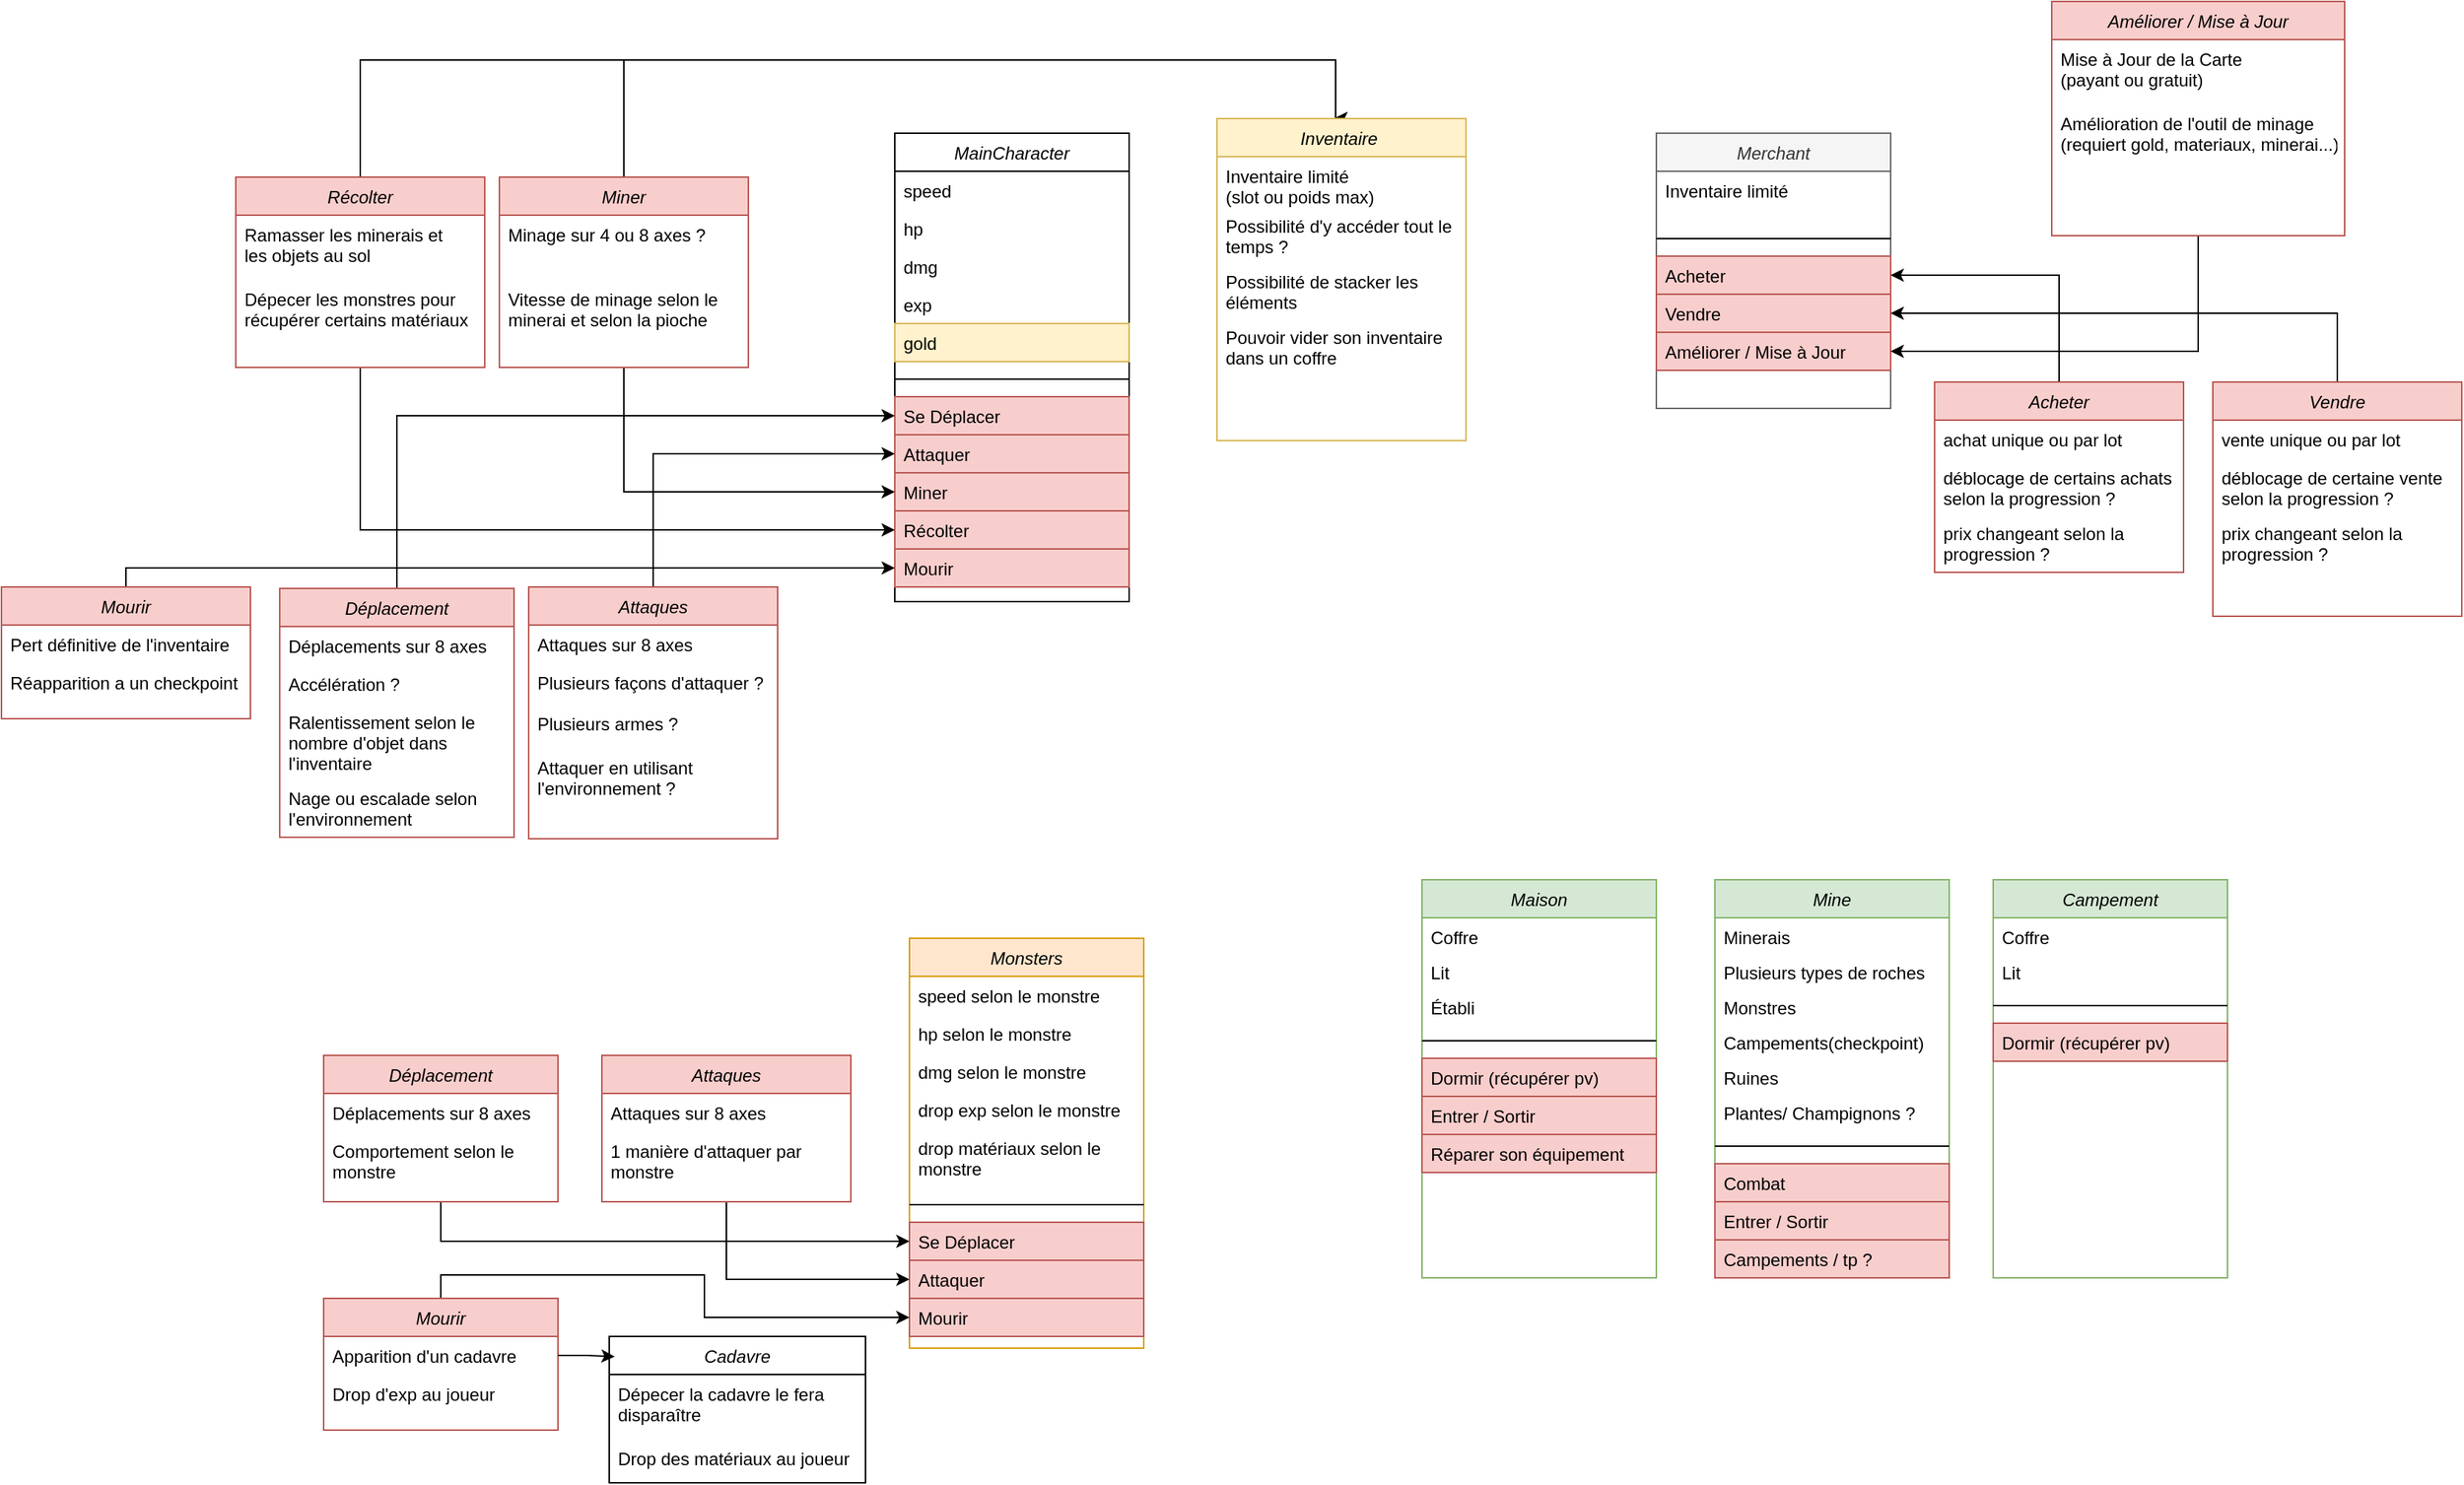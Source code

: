 <mxfile version="26.1.0">
  <diagram id="C5RBs43oDa-KdzZeNtuy" name="Page-1">
    <mxGraphModel dx="2825" dy="1576" grid="1" gridSize="10" guides="1" tooltips="1" connect="1" arrows="1" fold="1" page="1" pageScale="1" pageWidth="827" pageHeight="1169" math="0" shadow="0">
      <root>
        <mxCell id="WIyWlLk6GJQsqaUBKTNV-0" />
        <mxCell id="WIyWlLk6GJQsqaUBKTNV-1" parent="WIyWlLk6GJQsqaUBKTNV-0" />
        <mxCell id="zkfFHV4jXpPFQw0GAbJ--0" value="MainCharacter" style="swimlane;fontStyle=2;align=center;verticalAlign=top;childLayout=stackLayout;horizontal=1;startSize=26;horizontalStack=0;resizeParent=1;resizeLast=0;collapsible=1;marginBottom=0;rounded=0;shadow=0;strokeWidth=1;" parent="WIyWlLk6GJQsqaUBKTNV-1" vertex="1">
          <mxGeometry x="230" y="110" width="160" height="320" as="geometry">
            <mxRectangle x="230" y="140" width="160" height="26" as="alternateBounds" />
          </mxGeometry>
        </mxCell>
        <mxCell id="zkfFHV4jXpPFQw0GAbJ--1" value="speed&#xa;" style="text;align=left;verticalAlign=top;spacingLeft=4;spacingRight=4;overflow=hidden;rotatable=0;points=[[0,0.5],[1,0.5]];portConstraint=eastwest;" parent="zkfFHV4jXpPFQw0GAbJ--0" vertex="1">
          <mxGeometry y="26" width="160" height="26" as="geometry" />
        </mxCell>
        <mxCell id="zkfFHV4jXpPFQw0GAbJ--2" value="hp" style="text;align=left;verticalAlign=top;spacingLeft=4;spacingRight=4;overflow=hidden;rotatable=0;points=[[0,0.5],[1,0.5]];portConstraint=eastwest;rounded=0;shadow=0;html=0;" parent="zkfFHV4jXpPFQw0GAbJ--0" vertex="1">
          <mxGeometry y="52" width="160" height="26" as="geometry" />
        </mxCell>
        <mxCell id="zkfFHV4jXpPFQw0GAbJ--3" value="dmg&#xa;" style="text;align=left;verticalAlign=top;spacingLeft=4;spacingRight=4;overflow=hidden;rotatable=0;points=[[0,0.5],[1,0.5]];portConstraint=eastwest;rounded=0;shadow=0;html=0;" parent="zkfFHV4jXpPFQw0GAbJ--0" vertex="1">
          <mxGeometry y="78" width="160" height="26" as="geometry" />
        </mxCell>
        <mxCell id="N3ArxVO0G3h0Xi9gSyZn-0" value="exp" style="text;align=left;verticalAlign=top;spacingLeft=4;spacingRight=4;overflow=hidden;rotatable=0;points=[[0,0.5],[1,0.5]];portConstraint=eastwest;rounded=0;shadow=0;html=0;" vertex="1" parent="zkfFHV4jXpPFQw0GAbJ--0">
          <mxGeometry y="104" width="160" height="26" as="geometry" />
        </mxCell>
        <mxCell id="N3ArxVO0G3h0Xi9gSyZn-1" value="gold" style="text;align=left;verticalAlign=top;spacingLeft=4;spacingRight=4;overflow=hidden;rotatable=0;points=[[0,0.5],[1,0.5]];portConstraint=eastwest;rounded=0;shadow=0;html=0;fillColor=#fff2cc;strokeColor=#d6b656;" vertex="1" parent="zkfFHV4jXpPFQw0GAbJ--0">
          <mxGeometry y="130" width="160" height="26" as="geometry" />
        </mxCell>
        <mxCell id="zkfFHV4jXpPFQw0GAbJ--4" value="" style="line;html=1;strokeWidth=1;align=left;verticalAlign=middle;spacingTop=-1;spacingLeft=3;spacingRight=3;rotatable=0;labelPosition=right;points=[];portConstraint=eastwest;" parent="zkfFHV4jXpPFQw0GAbJ--0" vertex="1">
          <mxGeometry y="156" width="160" height="24" as="geometry" />
        </mxCell>
        <mxCell id="N3ArxVO0G3h0Xi9gSyZn-2" value="Se Déplacer" style="text;align=left;verticalAlign=top;spacingLeft=4;spacingRight=4;overflow=hidden;rotatable=0;points=[[0,0.5],[1,0.5]];portConstraint=eastwest;rounded=0;shadow=0;html=0;fillColor=#f8cecc;strokeColor=#b85450;" vertex="1" parent="zkfFHV4jXpPFQw0GAbJ--0">
          <mxGeometry y="180" width="160" height="26" as="geometry" />
        </mxCell>
        <mxCell id="N3ArxVO0G3h0Xi9gSyZn-3" value="Attaquer" style="text;align=left;verticalAlign=top;spacingLeft=4;spacingRight=4;overflow=hidden;rotatable=0;points=[[0,0.5],[1,0.5]];portConstraint=eastwest;rounded=0;shadow=0;html=0;fillColor=#f8cecc;strokeColor=#b85450;" vertex="1" parent="zkfFHV4jXpPFQw0GAbJ--0">
          <mxGeometry y="206" width="160" height="26" as="geometry" />
        </mxCell>
        <mxCell id="N3ArxVO0G3h0Xi9gSyZn-4" value="Miner" style="text;align=left;verticalAlign=top;spacingLeft=4;spacingRight=4;overflow=hidden;rotatable=0;points=[[0,0.5],[1,0.5]];portConstraint=eastwest;rounded=0;shadow=0;html=0;fillColor=#f8cecc;strokeColor=#b85450;" vertex="1" parent="zkfFHV4jXpPFQw0GAbJ--0">
          <mxGeometry y="232" width="160" height="26" as="geometry" />
        </mxCell>
        <mxCell id="N3ArxVO0G3h0Xi9gSyZn-5" value="Récolter&#xa;" style="text;align=left;verticalAlign=top;spacingLeft=4;spacingRight=4;overflow=hidden;rotatable=0;points=[[0,0.5],[1,0.5]];portConstraint=eastwest;rounded=0;shadow=0;html=0;fillColor=#f8cecc;strokeColor=#b85450;" vertex="1" parent="zkfFHV4jXpPFQw0GAbJ--0">
          <mxGeometry y="258" width="160" height="26" as="geometry" />
        </mxCell>
        <mxCell id="N3ArxVO0G3h0Xi9gSyZn-73" value="Mourir" style="text;align=left;verticalAlign=top;spacingLeft=4;spacingRight=4;overflow=hidden;rotatable=0;points=[[0,0.5],[1,0.5]];portConstraint=eastwest;rounded=0;shadow=0;html=0;fillColor=#f8cecc;strokeColor=#b85450;" vertex="1" parent="zkfFHV4jXpPFQw0GAbJ--0">
          <mxGeometry y="284" width="160" height="26" as="geometry" />
        </mxCell>
        <mxCell id="N3ArxVO0G3h0Xi9gSyZn-35" style="edgeStyle=orthogonalEdgeStyle;rounded=0;orthogonalLoop=1;jettySize=auto;html=1;entryX=0;entryY=0.5;entryDx=0;entryDy=0;" edge="1" parent="WIyWlLk6GJQsqaUBKTNV-1" source="N3ArxVO0G3h0Xi9gSyZn-6" target="N3ArxVO0G3h0Xi9gSyZn-2">
          <mxGeometry relative="1" as="geometry" />
        </mxCell>
        <mxCell id="N3ArxVO0G3h0Xi9gSyZn-6" value="Déplacement" style="swimlane;fontStyle=2;align=center;verticalAlign=top;childLayout=stackLayout;horizontal=1;startSize=26;horizontalStack=0;resizeParent=1;resizeLast=0;collapsible=1;marginBottom=0;rounded=0;shadow=0;strokeWidth=1;fillColor=#f8cecc;strokeColor=#b85450;" vertex="1" parent="WIyWlLk6GJQsqaUBKTNV-1">
          <mxGeometry x="-190" y="421" width="160" height="170" as="geometry">
            <mxRectangle x="230" y="140" width="160" height="26" as="alternateBounds" />
          </mxGeometry>
        </mxCell>
        <mxCell id="N3ArxVO0G3h0Xi9gSyZn-9" value="Déplacements sur 8 axes" style="text;align=left;verticalAlign=top;spacingLeft=4;spacingRight=4;overflow=hidden;rotatable=0;points=[[0,0.5],[1,0.5]];portConstraint=eastwest;rounded=0;shadow=0;html=0;" vertex="1" parent="N3ArxVO0G3h0Xi9gSyZn-6">
          <mxGeometry y="26" width="160" height="26" as="geometry" />
        </mxCell>
        <mxCell id="N3ArxVO0G3h0Xi9gSyZn-10" value="Accélération ?" style="text;align=left;verticalAlign=top;spacingLeft=4;spacingRight=4;overflow=hidden;rotatable=0;points=[[0,0.5],[1,0.5]];portConstraint=eastwest;rounded=0;shadow=0;html=0;" vertex="1" parent="N3ArxVO0G3h0Xi9gSyZn-6">
          <mxGeometry y="52" width="160" height="26" as="geometry" />
        </mxCell>
        <mxCell id="N3ArxVO0G3h0Xi9gSyZn-11" value="Ralentissement selon le &#xa;nombre d&#39;objet dans &#xa;l&#39;inventaire" style="text;align=left;verticalAlign=top;spacingLeft=4;spacingRight=4;overflow=hidden;rotatable=0;points=[[0,0.5],[1,0.5]];portConstraint=eastwest;rounded=0;shadow=0;html=0;" vertex="1" parent="N3ArxVO0G3h0Xi9gSyZn-6">
          <mxGeometry y="78" width="160" height="52" as="geometry" />
        </mxCell>
        <mxCell id="N3ArxVO0G3h0Xi9gSyZn-17" value="Nage ou escalade selon&#xa;l&#39;environnement" style="text;align=left;verticalAlign=top;spacingLeft=4;spacingRight=4;overflow=hidden;rotatable=0;points=[[0,0.5],[1,0.5]];portConstraint=eastwest;rounded=0;shadow=0;html=0;" vertex="1" parent="N3ArxVO0G3h0Xi9gSyZn-6">
          <mxGeometry y="130" width="160" height="40" as="geometry" />
        </mxCell>
        <mxCell id="N3ArxVO0G3h0Xi9gSyZn-34" style="edgeStyle=orthogonalEdgeStyle;rounded=0;orthogonalLoop=1;jettySize=auto;html=1;entryX=0;entryY=0.5;entryDx=0;entryDy=0;" edge="1" parent="WIyWlLk6GJQsqaUBKTNV-1" source="N3ArxVO0G3h0Xi9gSyZn-18" target="N3ArxVO0G3h0Xi9gSyZn-3">
          <mxGeometry relative="1" as="geometry" />
        </mxCell>
        <mxCell id="N3ArxVO0G3h0Xi9gSyZn-18" value="Attaques" style="swimlane;fontStyle=2;align=center;verticalAlign=top;childLayout=stackLayout;horizontal=1;startSize=26;horizontalStack=0;resizeParent=1;resizeLast=0;collapsible=1;marginBottom=0;rounded=0;shadow=0;strokeWidth=1;fillColor=#f8cecc;strokeColor=#b85450;" vertex="1" parent="WIyWlLk6GJQsqaUBKTNV-1">
          <mxGeometry x="-20" y="420" width="170" height="172" as="geometry">
            <mxRectangle x="230" y="140" width="160" height="26" as="alternateBounds" />
          </mxGeometry>
        </mxCell>
        <mxCell id="N3ArxVO0G3h0Xi9gSyZn-19" value="Attaques sur 8 axes" style="text;align=left;verticalAlign=top;spacingLeft=4;spacingRight=4;overflow=hidden;rotatable=0;points=[[0,0.5],[1,0.5]];portConstraint=eastwest;rounded=0;shadow=0;html=0;" vertex="1" parent="N3ArxVO0G3h0Xi9gSyZn-18">
          <mxGeometry y="26" width="170" height="26" as="geometry" />
        </mxCell>
        <mxCell id="N3ArxVO0G3h0Xi9gSyZn-20" value="Plusieurs façons d&#39;attaquer ?" style="text;align=left;verticalAlign=top;spacingLeft=4;spacingRight=4;overflow=hidden;rotatable=0;points=[[0,0.5],[1,0.5]];portConstraint=eastwest;rounded=0;shadow=0;html=0;" vertex="1" parent="N3ArxVO0G3h0Xi9gSyZn-18">
          <mxGeometry y="52" width="170" height="28" as="geometry" />
        </mxCell>
        <mxCell id="N3ArxVO0G3h0Xi9gSyZn-21" value="Plusieurs armes ?" style="text;align=left;verticalAlign=top;spacingLeft=4;spacingRight=4;overflow=hidden;rotatable=0;points=[[0,0.5],[1,0.5]];portConstraint=eastwest;rounded=0;shadow=0;html=0;" vertex="1" parent="N3ArxVO0G3h0Xi9gSyZn-18">
          <mxGeometry y="80" width="170" height="30" as="geometry" />
        </mxCell>
        <mxCell id="N3ArxVO0G3h0Xi9gSyZn-22" value="Attaquer en utilisant &#xa;l&#39;environnement ?" style="text;align=left;verticalAlign=top;spacingLeft=4;spacingRight=4;overflow=hidden;rotatable=0;points=[[0,0.5],[1,0.5]];portConstraint=eastwest;rounded=0;shadow=0;html=0;" vertex="1" parent="N3ArxVO0G3h0Xi9gSyZn-18">
          <mxGeometry y="110" width="170" height="40" as="geometry" />
        </mxCell>
        <mxCell id="N3ArxVO0G3h0Xi9gSyZn-33" style="edgeStyle=orthogonalEdgeStyle;rounded=0;orthogonalLoop=1;jettySize=auto;html=1;entryX=0;entryY=0.5;entryDx=0;entryDy=0;" edge="1" parent="WIyWlLk6GJQsqaUBKTNV-1" source="N3ArxVO0G3h0Xi9gSyZn-23" target="N3ArxVO0G3h0Xi9gSyZn-4">
          <mxGeometry relative="1" as="geometry" />
        </mxCell>
        <mxCell id="N3ArxVO0G3h0Xi9gSyZn-43" style="edgeStyle=orthogonalEdgeStyle;rounded=0;orthogonalLoop=1;jettySize=auto;html=1;" edge="1" parent="WIyWlLk6GJQsqaUBKTNV-1" source="N3ArxVO0G3h0Xi9gSyZn-23">
          <mxGeometry relative="1" as="geometry">
            <mxPoint x="530" y="100" as="targetPoint" />
            <Array as="points">
              <mxPoint x="45" y="60" />
              <mxPoint x="531" y="60" />
            </Array>
          </mxGeometry>
        </mxCell>
        <mxCell id="N3ArxVO0G3h0Xi9gSyZn-23" value="Miner" style="swimlane;fontStyle=2;align=center;verticalAlign=top;childLayout=stackLayout;horizontal=1;startSize=26;horizontalStack=0;resizeParent=1;resizeLast=0;collapsible=1;marginBottom=0;rounded=0;shadow=0;strokeWidth=1;fillColor=#f8cecc;strokeColor=#b85450;" vertex="1" parent="WIyWlLk6GJQsqaUBKTNV-1">
          <mxGeometry x="-40" y="140" width="170" height="130" as="geometry">
            <mxRectangle x="230" y="140" width="160" height="26" as="alternateBounds" />
          </mxGeometry>
        </mxCell>
        <mxCell id="N3ArxVO0G3h0Xi9gSyZn-24" value="Minage sur 4 ou 8 axes ?&#xa;" style="text;align=left;verticalAlign=top;spacingLeft=4;spacingRight=4;overflow=hidden;rotatable=0;points=[[0,0.5],[1,0.5]];portConstraint=eastwest;rounded=0;shadow=0;html=0;" vertex="1" parent="N3ArxVO0G3h0Xi9gSyZn-23">
          <mxGeometry y="26" width="170" height="44" as="geometry" />
        </mxCell>
        <mxCell id="N3ArxVO0G3h0Xi9gSyZn-29" value="Vitesse de minage selon le &#xa;minerai et selon la pioche " style="text;align=left;verticalAlign=top;spacingLeft=4;spacingRight=4;overflow=hidden;rotatable=0;points=[[0,0.5],[1,0.5]];portConstraint=eastwest;rounded=0;shadow=0;html=0;" vertex="1" parent="N3ArxVO0G3h0Xi9gSyZn-23">
          <mxGeometry y="70" width="170" height="44" as="geometry" />
        </mxCell>
        <mxCell id="N3ArxVO0G3h0Xi9gSyZn-36" style="edgeStyle=orthogonalEdgeStyle;rounded=0;orthogonalLoop=1;jettySize=auto;html=1;" edge="1" parent="WIyWlLk6GJQsqaUBKTNV-1" source="N3ArxVO0G3h0Xi9gSyZn-30" target="N3ArxVO0G3h0Xi9gSyZn-5">
          <mxGeometry relative="1" as="geometry" />
        </mxCell>
        <mxCell id="N3ArxVO0G3h0Xi9gSyZn-42" style="edgeStyle=orthogonalEdgeStyle;rounded=0;orthogonalLoop=1;jettySize=auto;html=1;" edge="1" parent="WIyWlLk6GJQsqaUBKTNV-1" source="N3ArxVO0G3h0Xi9gSyZn-30">
          <mxGeometry relative="1" as="geometry">
            <mxPoint x="530" y="100" as="targetPoint" />
            <Array as="points">
              <mxPoint x="-135" y="60" />
              <mxPoint x="531" y="60" />
            </Array>
          </mxGeometry>
        </mxCell>
        <mxCell id="N3ArxVO0G3h0Xi9gSyZn-30" value="Récolter" style="swimlane;fontStyle=2;align=center;verticalAlign=top;childLayout=stackLayout;horizontal=1;startSize=26;horizontalStack=0;resizeParent=1;resizeLast=0;collapsible=1;marginBottom=0;rounded=0;shadow=0;strokeWidth=1;fillColor=#f8cecc;strokeColor=#b85450;" vertex="1" parent="WIyWlLk6GJQsqaUBKTNV-1">
          <mxGeometry x="-220" y="140" width="170" height="130" as="geometry">
            <mxRectangle x="230" y="140" width="160" height="26" as="alternateBounds" />
          </mxGeometry>
        </mxCell>
        <mxCell id="N3ArxVO0G3h0Xi9gSyZn-31" value="Ramasser les minerais et &#xa;les objets au sol" style="text;align=left;verticalAlign=top;spacingLeft=4;spacingRight=4;overflow=hidden;rotatable=0;points=[[0,0.5],[1,0.5]];portConstraint=eastwest;rounded=0;shadow=0;html=0;" vertex="1" parent="N3ArxVO0G3h0Xi9gSyZn-30">
          <mxGeometry y="26" width="170" height="44" as="geometry" />
        </mxCell>
        <mxCell id="N3ArxVO0G3h0Xi9gSyZn-32" value="Dépecer les monstres pour &#xa;récupérer certains matériaux" style="text;align=left;verticalAlign=top;spacingLeft=4;spacingRight=4;overflow=hidden;rotatable=0;points=[[0,0.5],[1,0.5]];portConstraint=eastwest;rounded=0;shadow=0;html=0;" vertex="1" parent="N3ArxVO0G3h0Xi9gSyZn-30">
          <mxGeometry y="70" width="170" height="44" as="geometry" />
        </mxCell>
        <mxCell id="N3ArxVO0G3h0Xi9gSyZn-37" value="Inventaire " style="swimlane;fontStyle=2;align=center;verticalAlign=top;childLayout=stackLayout;horizontal=1;startSize=26;horizontalStack=0;resizeParent=1;resizeLast=0;collapsible=1;marginBottom=0;rounded=0;shadow=0;strokeWidth=1;fillColor=#fff2cc;strokeColor=#d6b656;" vertex="1" parent="WIyWlLk6GJQsqaUBKTNV-1">
          <mxGeometry x="450" y="100" width="170" height="220" as="geometry">
            <mxRectangle x="230" y="140" width="160" height="26" as="alternateBounds" />
          </mxGeometry>
        </mxCell>
        <mxCell id="N3ArxVO0G3h0Xi9gSyZn-38" value="Inventaire limité &#xa;(slot ou poids max)" style="text;align=left;verticalAlign=top;spacingLeft=4;spacingRight=4;overflow=hidden;rotatable=0;points=[[0,0.5],[1,0.5]];portConstraint=eastwest;rounded=0;shadow=0;html=0;" vertex="1" parent="N3ArxVO0G3h0Xi9gSyZn-37">
          <mxGeometry y="26" width="170" height="34" as="geometry" />
        </mxCell>
        <mxCell id="N3ArxVO0G3h0Xi9gSyZn-39" value="Possibilité d&#39;y accéder tout le &#xa;temps ?" style="text;align=left;verticalAlign=top;spacingLeft=4;spacingRight=4;overflow=hidden;rotatable=0;points=[[0,0.5],[1,0.5]];portConstraint=eastwest;rounded=0;shadow=0;html=0;" vertex="1" parent="N3ArxVO0G3h0Xi9gSyZn-37">
          <mxGeometry y="60" width="170" height="38" as="geometry" />
        </mxCell>
        <mxCell id="N3ArxVO0G3h0Xi9gSyZn-45" value="Possibilité de stacker les &#xa;éléments" style="text;align=left;verticalAlign=top;spacingLeft=4;spacingRight=4;overflow=hidden;rotatable=0;points=[[0,0.5],[1,0.5]];portConstraint=eastwest;rounded=0;shadow=0;html=0;" vertex="1" parent="N3ArxVO0G3h0Xi9gSyZn-37">
          <mxGeometry y="98" width="170" height="38" as="geometry" />
        </mxCell>
        <mxCell id="N3ArxVO0G3h0Xi9gSyZn-46" value="Pouvoir vider son inventaire &#xa;dans un coffre" style="text;align=left;verticalAlign=top;spacingLeft=4;spacingRight=4;overflow=hidden;rotatable=0;points=[[0,0.5],[1,0.5]];portConstraint=eastwest;rounded=0;shadow=0;html=0;" vertex="1" parent="N3ArxVO0G3h0Xi9gSyZn-37">
          <mxGeometry y="136" width="170" height="38" as="geometry" />
        </mxCell>
        <mxCell id="N3ArxVO0G3h0Xi9gSyZn-47" value="Monsters" style="swimlane;fontStyle=2;align=center;verticalAlign=top;childLayout=stackLayout;horizontal=1;startSize=26;horizontalStack=0;resizeParent=1;resizeLast=0;collapsible=1;marginBottom=0;rounded=0;shadow=0;strokeWidth=1;fillColor=#ffe6cc;strokeColor=#d79b00;" vertex="1" parent="WIyWlLk6GJQsqaUBKTNV-1">
          <mxGeometry x="240" y="660" width="160" height="280" as="geometry">
            <mxRectangle x="230" y="140" width="160" height="26" as="alternateBounds" />
          </mxGeometry>
        </mxCell>
        <mxCell id="N3ArxVO0G3h0Xi9gSyZn-48" value="speed selon le monstre" style="text;align=left;verticalAlign=top;spacingLeft=4;spacingRight=4;overflow=hidden;rotatable=0;points=[[0,0.5],[1,0.5]];portConstraint=eastwest;" vertex="1" parent="N3ArxVO0G3h0Xi9gSyZn-47">
          <mxGeometry y="26" width="160" height="26" as="geometry" />
        </mxCell>
        <mxCell id="N3ArxVO0G3h0Xi9gSyZn-49" value="hp selon le monstre" style="text;align=left;verticalAlign=top;spacingLeft=4;spacingRight=4;overflow=hidden;rotatable=0;points=[[0,0.5],[1,0.5]];portConstraint=eastwest;rounded=0;shadow=0;html=0;" vertex="1" parent="N3ArxVO0G3h0Xi9gSyZn-47">
          <mxGeometry y="52" width="160" height="26" as="geometry" />
        </mxCell>
        <mxCell id="N3ArxVO0G3h0Xi9gSyZn-50" value="dmg selon le monstre" style="text;align=left;verticalAlign=top;spacingLeft=4;spacingRight=4;overflow=hidden;rotatable=0;points=[[0,0.5],[1,0.5]];portConstraint=eastwest;rounded=0;shadow=0;html=0;" vertex="1" parent="N3ArxVO0G3h0Xi9gSyZn-47">
          <mxGeometry y="78" width="160" height="26" as="geometry" />
        </mxCell>
        <mxCell id="N3ArxVO0G3h0Xi9gSyZn-58" value="drop exp selon le monstre" style="text;align=left;verticalAlign=top;spacingLeft=4;spacingRight=4;overflow=hidden;rotatable=0;points=[[0,0.5],[1,0.5]];portConstraint=eastwest;rounded=0;shadow=0;html=0;" vertex="1" parent="N3ArxVO0G3h0Xi9gSyZn-47">
          <mxGeometry y="104" width="160" height="26" as="geometry" />
        </mxCell>
        <mxCell id="N3ArxVO0G3h0Xi9gSyZn-59" value="drop matériaux selon le &#xa;monstre" style="text;align=left;verticalAlign=top;spacingLeft=4;spacingRight=4;overflow=hidden;rotatable=0;points=[[0,0.5],[1,0.5]];portConstraint=eastwest;rounded=0;shadow=0;html=0;" vertex="1" parent="N3ArxVO0G3h0Xi9gSyZn-47">
          <mxGeometry y="130" width="160" height="40" as="geometry" />
        </mxCell>
        <mxCell id="N3ArxVO0G3h0Xi9gSyZn-53" value="" style="line;html=1;strokeWidth=1;align=left;verticalAlign=middle;spacingTop=-1;spacingLeft=3;spacingRight=3;rotatable=0;labelPosition=right;points=[];portConstraint=eastwest;" vertex="1" parent="N3ArxVO0G3h0Xi9gSyZn-47">
          <mxGeometry y="170" width="160" height="24" as="geometry" />
        </mxCell>
        <mxCell id="N3ArxVO0G3h0Xi9gSyZn-54" value="Se Déplacer" style="text;align=left;verticalAlign=top;spacingLeft=4;spacingRight=4;overflow=hidden;rotatable=0;points=[[0,0.5],[1,0.5]];portConstraint=eastwest;rounded=0;shadow=0;html=0;fillColor=#f8cecc;strokeColor=#b85450;" vertex="1" parent="N3ArxVO0G3h0Xi9gSyZn-47">
          <mxGeometry y="194" width="160" height="26" as="geometry" />
        </mxCell>
        <mxCell id="N3ArxVO0G3h0Xi9gSyZn-55" value="Attaquer" style="text;align=left;verticalAlign=top;spacingLeft=4;spacingRight=4;overflow=hidden;rotatable=0;points=[[0,0.5],[1,0.5]];portConstraint=eastwest;rounded=0;shadow=0;html=0;fillColor=#f8cecc;strokeColor=#b85450;" vertex="1" parent="N3ArxVO0G3h0Xi9gSyZn-47">
          <mxGeometry y="220" width="160" height="26" as="geometry" />
        </mxCell>
        <mxCell id="N3ArxVO0G3h0Xi9gSyZn-60" value="Mourir" style="text;align=left;verticalAlign=top;spacingLeft=4;spacingRight=4;overflow=hidden;rotatable=0;points=[[0,0.5],[1,0.5]];portConstraint=eastwest;rounded=0;shadow=0;html=0;fillColor=#f8cecc;strokeColor=#b85450;" vertex="1" parent="N3ArxVO0G3h0Xi9gSyZn-47">
          <mxGeometry y="246" width="160" height="26" as="geometry" />
        </mxCell>
        <mxCell id="N3ArxVO0G3h0Xi9gSyZn-71" style="edgeStyle=orthogonalEdgeStyle;rounded=0;orthogonalLoop=1;jettySize=auto;html=1;entryX=0;entryY=0.5;entryDx=0;entryDy=0;" edge="1" parent="WIyWlLk6GJQsqaUBKTNV-1" source="N3ArxVO0G3h0Xi9gSyZn-61" target="N3ArxVO0G3h0Xi9gSyZn-55">
          <mxGeometry relative="1" as="geometry" />
        </mxCell>
        <mxCell id="N3ArxVO0G3h0Xi9gSyZn-61" value="Attaques" style="swimlane;fontStyle=2;align=center;verticalAlign=top;childLayout=stackLayout;horizontal=1;startSize=26;horizontalStack=0;resizeParent=1;resizeLast=0;collapsible=1;marginBottom=0;rounded=0;shadow=0;strokeWidth=1;fillColor=#f8cecc;strokeColor=#b85450;" vertex="1" parent="WIyWlLk6GJQsqaUBKTNV-1">
          <mxGeometry x="30" y="740" width="170" height="100" as="geometry">
            <mxRectangle x="230" y="140" width="160" height="26" as="alternateBounds" />
          </mxGeometry>
        </mxCell>
        <mxCell id="N3ArxVO0G3h0Xi9gSyZn-62" value="Attaques sur 8 axes" style="text;align=left;verticalAlign=top;spacingLeft=4;spacingRight=4;overflow=hidden;rotatable=0;points=[[0,0.5],[1,0.5]];portConstraint=eastwest;rounded=0;shadow=0;html=0;" vertex="1" parent="N3ArxVO0G3h0Xi9gSyZn-61">
          <mxGeometry y="26" width="170" height="26" as="geometry" />
        </mxCell>
        <mxCell id="N3ArxVO0G3h0Xi9gSyZn-63" value="1 manière d&#39;attaquer par &#xa;monstre" style="text;align=left;verticalAlign=top;spacingLeft=4;spacingRight=4;overflow=hidden;rotatable=0;points=[[0,0.5],[1,0.5]];portConstraint=eastwest;rounded=0;shadow=0;html=0;" vertex="1" parent="N3ArxVO0G3h0Xi9gSyZn-61">
          <mxGeometry y="52" width="170" height="38" as="geometry" />
        </mxCell>
        <mxCell id="N3ArxVO0G3h0Xi9gSyZn-72" style="edgeStyle=orthogonalEdgeStyle;rounded=0;orthogonalLoop=1;jettySize=auto;html=1;entryX=0;entryY=0.5;entryDx=0;entryDy=0;" edge="1" parent="WIyWlLk6GJQsqaUBKTNV-1" source="N3ArxVO0G3h0Xi9gSyZn-66" target="N3ArxVO0G3h0Xi9gSyZn-54">
          <mxGeometry relative="1" as="geometry" />
        </mxCell>
        <mxCell id="N3ArxVO0G3h0Xi9gSyZn-66" value="Déplacement" style="swimlane;fontStyle=2;align=center;verticalAlign=top;childLayout=stackLayout;horizontal=1;startSize=26;horizontalStack=0;resizeParent=1;resizeLast=0;collapsible=1;marginBottom=0;rounded=0;shadow=0;strokeWidth=1;fillColor=#f8cecc;strokeColor=#b85450;" vertex="1" parent="WIyWlLk6GJQsqaUBKTNV-1">
          <mxGeometry x="-160" y="740" width="160" height="100" as="geometry">
            <mxRectangle x="230" y="140" width="160" height="26" as="alternateBounds" />
          </mxGeometry>
        </mxCell>
        <mxCell id="N3ArxVO0G3h0Xi9gSyZn-67" value="Déplacements sur 8 axes" style="text;align=left;verticalAlign=top;spacingLeft=4;spacingRight=4;overflow=hidden;rotatable=0;points=[[0,0.5],[1,0.5]];portConstraint=eastwest;rounded=0;shadow=0;html=0;" vertex="1" parent="N3ArxVO0G3h0Xi9gSyZn-66">
          <mxGeometry y="26" width="160" height="26" as="geometry" />
        </mxCell>
        <mxCell id="N3ArxVO0G3h0Xi9gSyZn-68" value="Comportement selon le &#xa;monstre" style="text;align=left;verticalAlign=top;spacingLeft=4;spacingRight=4;overflow=hidden;rotatable=0;points=[[0,0.5],[1,0.5]];portConstraint=eastwest;rounded=0;shadow=0;html=0;" vertex="1" parent="N3ArxVO0G3h0Xi9gSyZn-66">
          <mxGeometry y="52" width="160" height="38" as="geometry" />
        </mxCell>
        <mxCell id="N3ArxVO0G3h0Xi9gSyZn-78" style="edgeStyle=orthogonalEdgeStyle;rounded=0;orthogonalLoop=1;jettySize=auto;html=1;entryX=0;entryY=0.5;entryDx=0;entryDy=0;" edge="1" parent="WIyWlLk6GJQsqaUBKTNV-1" source="N3ArxVO0G3h0Xi9gSyZn-74" target="N3ArxVO0G3h0Xi9gSyZn-60">
          <mxGeometry relative="1" as="geometry">
            <Array as="points">
              <mxPoint x="-80" y="890" />
              <mxPoint x="100" y="890" />
              <mxPoint x="100" y="919" />
            </Array>
          </mxGeometry>
        </mxCell>
        <mxCell id="N3ArxVO0G3h0Xi9gSyZn-74" value="Mourir" style="swimlane;fontStyle=2;align=center;verticalAlign=top;childLayout=stackLayout;horizontal=1;startSize=26;horizontalStack=0;resizeParent=1;resizeLast=0;collapsible=1;marginBottom=0;rounded=0;shadow=0;strokeWidth=1;fillColor=#f8cecc;strokeColor=#b85450;" vertex="1" parent="WIyWlLk6GJQsqaUBKTNV-1">
          <mxGeometry x="-160" y="906" width="160" height="90" as="geometry">
            <mxRectangle x="230" y="140" width="160" height="26" as="alternateBounds" />
          </mxGeometry>
        </mxCell>
        <mxCell id="N3ArxVO0G3h0Xi9gSyZn-75" value="Apparition d&#39;un cadavre" style="text;align=left;verticalAlign=top;spacingLeft=4;spacingRight=4;overflow=hidden;rotatable=0;points=[[0,0.5],[1,0.5]];portConstraint=eastwest;rounded=0;shadow=0;html=0;" vertex="1" parent="N3ArxVO0G3h0Xi9gSyZn-74">
          <mxGeometry y="26" width="160" height="26" as="geometry" />
        </mxCell>
        <mxCell id="N3ArxVO0G3h0Xi9gSyZn-77" value="Drop d&#39;exp au joueur" style="text;align=left;verticalAlign=top;spacingLeft=4;spacingRight=4;overflow=hidden;rotatable=0;points=[[0,0.5],[1,0.5]];portConstraint=eastwest;rounded=0;shadow=0;html=0;" vertex="1" parent="N3ArxVO0G3h0Xi9gSyZn-74">
          <mxGeometry y="52" width="160" height="26" as="geometry" />
        </mxCell>
        <mxCell id="N3ArxVO0G3h0Xi9gSyZn-79" value="Cadavre" style="swimlane;fontStyle=2;align=center;verticalAlign=top;childLayout=stackLayout;horizontal=1;startSize=26;horizontalStack=0;resizeParent=1;resizeLast=0;collapsible=1;marginBottom=0;rounded=0;shadow=0;strokeWidth=1;" vertex="1" parent="WIyWlLk6GJQsqaUBKTNV-1">
          <mxGeometry x="35" y="932" width="175" height="100" as="geometry">
            <mxRectangle x="230" y="140" width="160" height="26" as="alternateBounds" />
          </mxGeometry>
        </mxCell>
        <mxCell id="N3ArxVO0G3h0Xi9gSyZn-80" value="Dépecer la cadavre le fera &#xa;disparaître" style="text;align=left;verticalAlign=top;spacingLeft=4;spacingRight=4;overflow=hidden;rotatable=0;points=[[0,0.5],[1,0.5]];portConstraint=eastwest;rounded=0;shadow=0;html=0;" vertex="1" parent="N3ArxVO0G3h0Xi9gSyZn-79">
          <mxGeometry y="26" width="175" height="44" as="geometry" />
        </mxCell>
        <mxCell id="N3ArxVO0G3h0Xi9gSyZn-81" value="Drop des matériaux au joueur" style="text;align=left;verticalAlign=top;spacingLeft=4;spacingRight=4;overflow=hidden;rotatable=0;points=[[0,0.5],[1,0.5]];portConstraint=eastwest;rounded=0;shadow=0;html=0;" vertex="1" parent="N3ArxVO0G3h0Xi9gSyZn-79">
          <mxGeometry y="70" width="175" height="26" as="geometry" />
        </mxCell>
        <mxCell id="N3ArxVO0G3h0Xi9gSyZn-83" style="edgeStyle=orthogonalEdgeStyle;rounded=0;orthogonalLoop=1;jettySize=auto;html=1;entryX=0.021;entryY=0.138;entryDx=0;entryDy=0;entryPerimeter=0;" edge="1" parent="WIyWlLk6GJQsqaUBKTNV-1" source="N3ArxVO0G3h0Xi9gSyZn-75" target="N3ArxVO0G3h0Xi9gSyZn-79">
          <mxGeometry relative="1" as="geometry" />
        </mxCell>
        <mxCell id="N3ArxVO0G3h0Xi9gSyZn-88" style="edgeStyle=orthogonalEdgeStyle;rounded=0;orthogonalLoop=1;jettySize=auto;html=1;entryX=0;entryY=0.5;entryDx=0;entryDy=0;" edge="1" parent="WIyWlLk6GJQsqaUBKTNV-1" source="N3ArxVO0G3h0Xi9gSyZn-84" target="N3ArxVO0G3h0Xi9gSyZn-73">
          <mxGeometry relative="1" as="geometry">
            <Array as="points">
              <mxPoint x="-295" y="407" />
            </Array>
          </mxGeometry>
        </mxCell>
        <mxCell id="N3ArxVO0G3h0Xi9gSyZn-84" value="Mourir" style="swimlane;fontStyle=2;align=center;verticalAlign=top;childLayout=stackLayout;horizontal=1;startSize=26;horizontalStack=0;resizeParent=1;resizeLast=0;collapsible=1;marginBottom=0;rounded=0;shadow=0;strokeWidth=1;fillColor=#f8cecc;strokeColor=#b85450;" vertex="1" parent="WIyWlLk6GJQsqaUBKTNV-1">
          <mxGeometry x="-380" y="420" width="170" height="90" as="geometry">
            <mxRectangle x="230" y="140" width="160" height="26" as="alternateBounds" />
          </mxGeometry>
        </mxCell>
        <mxCell id="N3ArxVO0G3h0Xi9gSyZn-85" value="Pert définitive de l&#39;inventaire" style="text;align=left;verticalAlign=top;spacingLeft=4;spacingRight=4;overflow=hidden;rotatable=0;points=[[0,0.5],[1,0.5]];portConstraint=eastwest;rounded=0;shadow=0;html=0;" vertex="1" parent="N3ArxVO0G3h0Xi9gSyZn-84">
          <mxGeometry y="26" width="170" height="26" as="geometry" />
        </mxCell>
        <mxCell id="N3ArxVO0G3h0Xi9gSyZn-87" value="Réapparition a un checkpoint " style="text;align=left;verticalAlign=top;spacingLeft=4;spacingRight=4;overflow=hidden;rotatable=0;points=[[0,0.5],[1,0.5]];portConstraint=eastwest;rounded=0;shadow=0;html=0;" vertex="1" parent="N3ArxVO0G3h0Xi9gSyZn-84">
          <mxGeometry y="52" width="170" height="26" as="geometry" />
        </mxCell>
        <mxCell id="N3ArxVO0G3h0Xi9gSyZn-89" value="Merchant" style="swimlane;fontStyle=2;align=center;verticalAlign=top;childLayout=stackLayout;horizontal=1;startSize=26;horizontalStack=0;resizeParent=1;resizeLast=0;collapsible=1;marginBottom=0;rounded=0;shadow=0;strokeWidth=1;fillColor=#f5f5f5;fontColor=#333333;strokeColor=#666666;" vertex="1" parent="WIyWlLk6GJQsqaUBKTNV-1">
          <mxGeometry x="750" y="110" width="160" height="188" as="geometry">
            <mxRectangle x="230" y="140" width="160" height="26" as="alternateBounds" />
          </mxGeometry>
        </mxCell>
        <mxCell id="N3ArxVO0G3h0Xi9gSyZn-107" value="Inventaire limité" style="text;align=left;verticalAlign=top;spacingLeft=4;spacingRight=4;overflow=hidden;rotatable=0;points=[[0,0.5],[1,0.5]];portConstraint=eastwest;rounded=0;shadow=0;html=0;" vertex="1" parent="N3ArxVO0G3h0Xi9gSyZn-89">
          <mxGeometry y="26" width="160" height="34" as="geometry" />
        </mxCell>
        <mxCell id="N3ArxVO0G3h0Xi9gSyZn-102" value="" style="line;html=1;strokeWidth=1;align=left;verticalAlign=middle;spacingTop=-1;spacingLeft=3;spacingRight=3;rotatable=0;labelPosition=right;points=[];portConstraint=eastwest;" vertex="1" parent="N3ArxVO0G3h0Xi9gSyZn-89">
          <mxGeometry y="60" width="160" height="24" as="geometry" />
        </mxCell>
        <mxCell id="N3ArxVO0G3h0Xi9gSyZn-103" value="Acheter" style="text;align=left;verticalAlign=top;spacingLeft=4;spacingRight=4;overflow=hidden;rotatable=0;points=[[0,0.5],[1,0.5]];portConstraint=eastwest;rounded=0;shadow=0;html=0;fillColor=#f8cecc;strokeColor=#b85450;" vertex="1" parent="N3ArxVO0G3h0Xi9gSyZn-89">
          <mxGeometry y="84" width="160" height="26" as="geometry" />
        </mxCell>
        <mxCell id="N3ArxVO0G3h0Xi9gSyZn-104" value="Vendre" style="text;align=left;verticalAlign=top;spacingLeft=4;spacingRight=4;overflow=hidden;rotatable=0;points=[[0,0.5],[1,0.5]];portConstraint=eastwest;rounded=0;shadow=0;html=0;fillColor=#f8cecc;strokeColor=#b85450;" vertex="1" parent="N3ArxVO0G3h0Xi9gSyZn-89">
          <mxGeometry y="110" width="160" height="26" as="geometry" />
        </mxCell>
        <mxCell id="N3ArxVO0G3h0Xi9gSyZn-105" value="Améliorer / Mise à Jour" style="text;align=left;verticalAlign=top;spacingLeft=4;spacingRight=4;overflow=hidden;rotatable=0;points=[[0,0.5],[1,0.5]];portConstraint=eastwest;rounded=0;shadow=0;html=0;fillColor=#f8cecc;strokeColor=#b85450;" vertex="1" parent="N3ArxVO0G3h0Xi9gSyZn-89">
          <mxGeometry y="136" width="160" height="26" as="geometry" />
        </mxCell>
        <mxCell id="N3ArxVO0G3h0Xi9gSyZn-121" style="edgeStyle=orthogonalEdgeStyle;rounded=0;orthogonalLoop=1;jettySize=auto;html=1;entryX=1;entryY=0.5;entryDx=0;entryDy=0;fontFamily=Helvetica;fontSize=12;fontColor=default;" edge="1" parent="WIyWlLk6GJQsqaUBKTNV-1" source="N3ArxVO0G3h0Xi9gSyZn-108" target="N3ArxVO0G3h0Xi9gSyZn-103">
          <mxGeometry relative="1" as="geometry" />
        </mxCell>
        <mxCell id="N3ArxVO0G3h0Xi9gSyZn-108" value="Acheter" style="swimlane;fontStyle=2;align=center;verticalAlign=top;childLayout=stackLayout;horizontal=1;startSize=26;horizontalStack=0;resizeParent=1;resizeLast=0;collapsible=1;marginBottom=0;rounded=0;shadow=0;strokeWidth=1;fillColor=#f8cecc;strokeColor=#b85450;" vertex="1" parent="WIyWlLk6GJQsqaUBKTNV-1">
          <mxGeometry x="940" y="280" width="170" height="130" as="geometry">
            <mxRectangle x="230" y="140" width="160" height="26" as="alternateBounds" />
          </mxGeometry>
        </mxCell>
        <mxCell id="N3ArxVO0G3h0Xi9gSyZn-109" value="achat unique ou par lot" style="text;align=left;verticalAlign=top;spacingLeft=4;spacingRight=4;overflow=hidden;rotatable=0;points=[[0,0.5],[1,0.5]];portConstraint=eastwest;rounded=0;shadow=0;html=0;" vertex="1" parent="N3ArxVO0G3h0Xi9gSyZn-108">
          <mxGeometry y="26" width="170" height="26" as="geometry" />
        </mxCell>
        <mxCell id="N3ArxVO0G3h0Xi9gSyZn-111" value="déblocage de certains achats &#xa;selon la progression ?" style="text;align=left;verticalAlign=top;spacingLeft=4;spacingRight=4;overflow=hidden;rotatable=0;points=[[0,0.5],[1,0.5]];portConstraint=eastwest;rounded=0;shadow=0;html=0;" vertex="1" parent="N3ArxVO0G3h0Xi9gSyZn-108">
          <mxGeometry y="52" width="170" height="38" as="geometry" />
        </mxCell>
        <mxCell id="N3ArxVO0G3h0Xi9gSyZn-110" value="prix changeant selon la &#xa;progression ?" style="text;align=left;verticalAlign=top;spacingLeft=4;spacingRight=4;overflow=hidden;rotatable=0;points=[[0,0.5],[1,0.5]];portConstraint=eastwest;rounded=0;shadow=0;html=0;" vertex="1" parent="N3ArxVO0G3h0Xi9gSyZn-108">
          <mxGeometry y="90" width="170" height="38" as="geometry" />
        </mxCell>
        <mxCell id="N3ArxVO0G3h0Xi9gSyZn-122" style="edgeStyle=orthogonalEdgeStyle;rounded=0;orthogonalLoop=1;jettySize=auto;html=1;entryX=1;entryY=0.5;entryDx=0;entryDy=0;fontFamily=Helvetica;fontSize=12;fontColor=default;" edge="1" parent="WIyWlLk6GJQsqaUBKTNV-1" source="N3ArxVO0G3h0Xi9gSyZn-112" target="N3ArxVO0G3h0Xi9gSyZn-104">
          <mxGeometry relative="1" as="geometry" />
        </mxCell>
        <mxCell id="N3ArxVO0G3h0Xi9gSyZn-112" value="Vendre" style="swimlane;fontStyle=2;align=center;verticalAlign=top;childLayout=stackLayout;horizontal=1;startSize=26;horizontalStack=0;resizeParent=1;resizeLast=0;collapsible=1;marginBottom=0;rounded=0;shadow=0;strokeWidth=1;fillColor=#f8cecc;strokeColor=#b85450;" vertex="1" parent="WIyWlLk6GJQsqaUBKTNV-1">
          <mxGeometry x="1130" y="280" width="170" height="160" as="geometry">
            <mxRectangle x="230" y="140" width="160" height="26" as="alternateBounds" />
          </mxGeometry>
        </mxCell>
        <mxCell id="N3ArxVO0G3h0Xi9gSyZn-113" value="vente unique ou par lot" style="text;align=left;verticalAlign=top;spacingLeft=4;spacingRight=4;overflow=hidden;rotatable=0;points=[[0,0.5],[1,0.5]];portConstraint=eastwest;rounded=0;shadow=0;html=0;" vertex="1" parent="N3ArxVO0G3h0Xi9gSyZn-112">
          <mxGeometry y="26" width="170" height="26" as="geometry" />
        </mxCell>
        <mxCell id="N3ArxVO0G3h0Xi9gSyZn-114" value="déblocage de certaine vente&#xa;selon la progression ?" style="text;align=left;verticalAlign=top;spacingLeft=4;spacingRight=4;overflow=hidden;rotatable=0;points=[[0,0.5],[1,0.5]];portConstraint=eastwest;rounded=0;shadow=0;html=0;" vertex="1" parent="N3ArxVO0G3h0Xi9gSyZn-112">
          <mxGeometry y="52" width="170" height="38" as="geometry" />
        </mxCell>
        <mxCell id="N3ArxVO0G3h0Xi9gSyZn-115" value="prix changeant selon la &#xa;progression ?" style="text;align=left;verticalAlign=top;spacingLeft=4;spacingRight=4;overflow=hidden;rotatable=0;points=[[0,0.5],[1,0.5]];portConstraint=eastwest;rounded=0;shadow=0;html=0;" vertex="1" parent="N3ArxVO0G3h0Xi9gSyZn-112">
          <mxGeometry y="90" width="170" height="38" as="geometry" />
        </mxCell>
        <mxCell id="N3ArxVO0G3h0Xi9gSyZn-120" style="edgeStyle=orthogonalEdgeStyle;rounded=0;orthogonalLoop=1;jettySize=auto;html=1;entryX=1;entryY=0.5;entryDx=0;entryDy=0;fontFamily=Helvetica;fontSize=12;fontColor=default;" edge="1" parent="WIyWlLk6GJQsqaUBKTNV-1" source="N3ArxVO0G3h0Xi9gSyZn-116" target="N3ArxVO0G3h0Xi9gSyZn-105">
          <mxGeometry relative="1" as="geometry" />
        </mxCell>
        <mxCell id="N3ArxVO0G3h0Xi9gSyZn-116" value="Améliorer / Mise à Jour" style="swimlane;fontStyle=2;align=center;verticalAlign=top;childLayout=stackLayout;horizontal=1;startSize=26;horizontalStack=0;resizeParent=1;resizeLast=0;collapsible=1;marginBottom=0;rounded=0;shadow=0;strokeWidth=1;fillColor=#f8cecc;strokeColor=#b85450;" vertex="1" parent="WIyWlLk6GJQsqaUBKTNV-1">
          <mxGeometry x="1020" y="20" width="200" height="160" as="geometry">
            <mxRectangle x="230" y="140" width="160" height="26" as="alternateBounds" />
          </mxGeometry>
        </mxCell>
        <mxCell id="N3ArxVO0G3h0Xi9gSyZn-117" value="Mise à Jour de la Carte &#xa;(payant ou gratuit)" style="text;align=left;verticalAlign=top;spacingLeft=4;spacingRight=4;overflow=hidden;rotatable=0;points=[[0,0.5],[1,0.5]];portConstraint=eastwest;rounded=0;shadow=0;html=0;" vertex="1" parent="N3ArxVO0G3h0Xi9gSyZn-116">
          <mxGeometry y="26" width="200" height="44" as="geometry" />
        </mxCell>
        <mxCell id="N3ArxVO0G3h0Xi9gSyZn-118" value="Amélioration de l&#39;outil de minage&#xa;(requiert gold, materiaux, minerai...)" style="text;align=left;verticalAlign=top;spacingLeft=4;spacingRight=4;overflow=hidden;rotatable=0;points=[[0,0.5],[1,0.5]];portConstraint=eastwest;rounded=0;shadow=0;html=0;" vertex="1" parent="N3ArxVO0G3h0Xi9gSyZn-116">
          <mxGeometry y="70" width="200" height="38" as="geometry" />
        </mxCell>
        <mxCell id="N3ArxVO0G3h0Xi9gSyZn-124" value="Mine" style="swimlane;fontStyle=2;align=center;verticalAlign=top;childLayout=stackLayout;horizontal=1;startSize=26;horizontalStack=0;resizeParent=1;resizeLast=0;collapsible=1;marginBottom=0;rounded=0;shadow=0;strokeWidth=1;fillColor=#d5e8d4;strokeColor=#82b366;" vertex="1" parent="WIyWlLk6GJQsqaUBKTNV-1">
          <mxGeometry x="790" y="620" width="160" height="272" as="geometry">
            <mxRectangle x="230" y="140" width="160" height="26" as="alternateBounds" />
          </mxGeometry>
        </mxCell>
        <mxCell id="N3ArxVO0G3h0Xi9gSyZn-125" value="Minerais&#xa;" style="text;align=left;verticalAlign=top;spacingLeft=4;spacingRight=4;overflow=hidden;rotatable=0;points=[[0,0.5],[1,0.5]];portConstraint=eastwest;rounded=0;shadow=0;html=0;" vertex="1" parent="N3ArxVO0G3h0Xi9gSyZn-124">
          <mxGeometry y="26" width="160" height="24" as="geometry" />
        </mxCell>
        <mxCell id="N3ArxVO0G3h0Xi9gSyZn-133" value="Plusieurs types de roches" style="text;align=left;verticalAlign=top;spacingLeft=4;spacingRight=4;overflow=hidden;rotatable=0;points=[[0,0.5],[1,0.5]];portConstraint=eastwest;rounded=0;shadow=0;html=0;" vertex="1" parent="N3ArxVO0G3h0Xi9gSyZn-124">
          <mxGeometry y="50" width="160" height="24" as="geometry" />
        </mxCell>
        <mxCell id="N3ArxVO0G3h0Xi9gSyZn-130" value="Monstres" style="text;align=left;verticalAlign=top;spacingLeft=4;spacingRight=4;overflow=hidden;rotatable=0;points=[[0,0.5],[1,0.5]];portConstraint=eastwest;rounded=0;shadow=0;html=0;" vertex="1" parent="N3ArxVO0G3h0Xi9gSyZn-124">
          <mxGeometry y="74" width="160" height="24" as="geometry" />
        </mxCell>
        <mxCell id="N3ArxVO0G3h0Xi9gSyZn-131" value="Campements(checkpoint)" style="text;align=left;verticalAlign=top;spacingLeft=4;spacingRight=4;overflow=hidden;rotatable=0;points=[[0,0.5],[1,0.5]];portConstraint=eastwest;rounded=0;shadow=0;html=0;" vertex="1" parent="N3ArxVO0G3h0Xi9gSyZn-124">
          <mxGeometry y="98" width="160" height="24" as="geometry" />
        </mxCell>
        <mxCell id="N3ArxVO0G3h0Xi9gSyZn-132" value="Ruines" style="text;align=left;verticalAlign=top;spacingLeft=4;spacingRight=4;overflow=hidden;rotatable=0;points=[[0,0.5],[1,0.5]];portConstraint=eastwest;rounded=0;shadow=0;html=0;" vertex="1" parent="N3ArxVO0G3h0Xi9gSyZn-124">
          <mxGeometry y="122" width="160" height="24" as="geometry" />
        </mxCell>
        <mxCell id="N3ArxVO0G3h0Xi9gSyZn-134" value="Plantes/ Champignons ?" style="text;align=left;verticalAlign=top;spacingLeft=4;spacingRight=4;overflow=hidden;rotatable=0;points=[[0,0.5],[1,0.5]];portConstraint=eastwest;rounded=0;shadow=0;html=0;" vertex="1" parent="N3ArxVO0G3h0Xi9gSyZn-124">
          <mxGeometry y="146" width="160" height="24" as="geometry" />
        </mxCell>
        <mxCell id="N3ArxVO0G3h0Xi9gSyZn-126" value="" style="line;html=1;strokeWidth=1;align=left;verticalAlign=middle;spacingTop=-1;spacingLeft=3;spacingRight=3;rotatable=0;labelPosition=right;points=[];portConstraint=eastwest;" vertex="1" parent="N3ArxVO0G3h0Xi9gSyZn-124">
          <mxGeometry y="170" width="160" height="24" as="geometry" />
        </mxCell>
        <mxCell id="N3ArxVO0G3h0Xi9gSyZn-127" value="Combat" style="text;align=left;verticalAlign=top;spacingLeft=4;spacingRight=4;overflow=hidden;rotatable=0;points=[[0,0.5],[1,0.5]];portConstraint=eastwest;rounded=0;shadow=0;html=0;fillColor=#f8cecc;strokeColor=#b85450;" vertex="1" parent="N3ArxVO0G3h0Xi9gSyZn-124">
          <mxGeometry y="194" width="160" height="26" as="geometry" />
        </mxCell>
        <mxCell id="N3ArxVO0G3h0Xi9gSyZn-128" value="Entrer / Sortir" style="text;align=left;verticalAlign=top;spacingLeft=4;spacingRight=4;overflow=hidden;rotatable=0;points=[[0,0.5],[1,0.5]];portConstraint=eastwest;rounded=0;shadow=0;html=0;fillColor=#f8cecc;strokeColor=#b85450;" vertex="1" parent="N3ArxVO0G3h0Xi9gSyZn-124">
          <mxGeometry y="220" width="160" height="26" as="geometry" />
        </mxCell>
        <mxCell id="N3ArxVO0G3h0Xi9gSyZn-129" value="Campements / tp ?" style="text;align=left;verticalAlign=top;spacingLeft=4;spacingRight=4;overflow=hidden;rotatable=0;points=[[0,0.5],[1,0.5]];portConstraint=eastwest;rounded=0;shadow=0;html=0;fillColor=#f8cecc;strokeColor=#b85450;" vertex="1" parent="N3ArxVO0G3h0Xi9gSyZn-124">
          <mxGeometry y="246" width="160" height="26" as="geometry" />
        </mxCell>
        <mxCell id="N3ArxVO0G3h0Xi9gSyZn-135" value="Maison" style="swimlane;fontStyle=2;align=center;verticalAlign=top;childLayout=stackLayout;horizontal=1;startSize=26;horizontalStack=0;resizeParent=1;resizeLast=0;collapsible=1;marginBottom=0;rounded=0;shadow=0;strokeWidth=1;fillColor=#d5e8d4;strokeColor=#82b366;" vertex="1" parent="WIyWlLk6GJQsqaUBKTNV-1">
          <mxGeometry x="590" y="620" width="160" height="272" as="geometry">
            <mxRectangle x="230" y="140" width="160" height="26" as="alternateBounds" />
          </mxGeometry>
        </mxCell>
        <mxCell id="N3ArxVO0G3h0Xi9gSyZn-136" value="Coffre" style="text;align=left;verticalAlign=top;spacingLeft=4;spacingRight=4;overflow=hidden;rotatable=0;points=[[0,0.5],[1,0.5]];portConstraint=eastwest;rounded=0;shadow=0;html=0;" vertex="1" parent="N3ArxVO0G3h0Xi9gSyZn-135">
          <mxGeometry y="26" width="160" height="24" as="geometry" />
        </mxCell>
        <mxCell id="N3ArxVO0G3h0Xi9gSyZn-146" value="Lit" style="text;align=left;verticalAlign=top;spacingLeft=4;spacingRight=4;overflow=hidden;rotatable=0;points=[[0,0.5],[1,0.5]];portConstraint=eastwest;rounded=0;shadow=0;html=0;" vertex="1" parent="N3ArxVO0G3h0Xi9gSyZn-135">
          <mxGeometry y="50" width="160" height="24" as="geometry" />
        </mxCell>
        <mxCell id="N3ArxVO0G3h0Xi9gSyZn-147" value="Établi" style="text;align=left;verticalAlign=top;spacingLeft=4;spacingRight=4;overflow=hidden;rotatable=0;points=[[0,0.5],[1,0.5]];portConstraint=eastwest;rounded=0;shadow=0;html=0;" vertex="1" parent="N3ArxVO0G3h0Xi9gSyZn-135">
          <mxGeometry y="74" width="160" height="24" as="geometry" />
        </mxCell>
        <mxCell id="N3ArxVO0G3h0Xi9gSyZn-142" value="" style="line;html=1;strokeWidth=1;align=left;verticalAlign=middle;spacingTop=-1;spacingLeft=3;spacingRight=3;rotatable=0;labelPosition=right;points=[];portConstraint=eastwest;" vertex="1" parent="N3ArxVO0G3h0Xi9gSyZn-135">
          <mxGeometry y="98" width="160" height="24" as="geometry" />
        </mxCell>
        <mxCell id="N3ArxVO0G3h0Xi9gSyZn-143" value="Dormir (récupérer pv)" style="text;align=left;verticalAlign=top;spacingLeft=4;spacingRight=4;overflow=hidden;rotatable=0;points=[[0,0.5],[1,0.5]];portConstraint=eastwest;rounded=0;shadow=0;html=0;fillColor=#f8cecc;strokeColor=#b85450;" vertex="1" parent="N3ArxVO0G3h0Xi9gSyZn-135">
          <mxGeometry y="122" width="160" height="26" as="geometry" />
        </mxCell>
        <mxCell id="N3ArxVO0G3h0Xi9gSyZn-144" value="Entrer / Sortir" style="text;align=left;verticalAlign=top;spacingLeft=4;spacingRight=4;overflow=hidden;rotatable=0;points=[[0,0.5],[1,0.5]];portConstraint=eastwest;rounded=0;shadow=0;html=0;fillColor=#f8cecc;strokeColor=#b85450;" vertex="1" parent="N3ArxVO0G3h0Xi9gSyZn-135">
          <mxGeometry y="148" width="160" height="26" as="geometry" />
        </mxCell>
        <mxCell id="N3ArxVO0G3h0Xi9gSyZn-145" value="Réparer son équipement" style="text;align=left;verticalAlign=top;spacingLeft=4;spacingRight=4;overflow=hidden;rotatable=0;points=[[0,0.5],[1,0.5]];portConstraint=eastwest;rounded=0;shadow=0;html=0;fillColor=#f8cecc;strokeColor=#b85450;" vertex="1" parent="N3ArxVO0G3h0Xi9gSyZn-135">
          <mxGeometry y="174" width="160" height="26" as="geometry" />
        </mxCell>
        <mxCell id="N3ArxVO0G3h0Xi9gSyZn-148" value="Campement" style="swimlane;fontStyle=2;align=center;verticalAlign=top;childLayout=stackLayout;horizontal=1;startSize=26;horizontalStack=0;resizeParent=1;resizeLast=0;collapsible=1;marginBottom=0;rounded=0;shadow=0;strokeWidth=1;fillColor=#d5e8d4;strokeColor=#82b366;" vertex="1" parent="WIyWlLk6GJQsqaUBKTNV-1">
          <mxGeometry x="980" y="620" width="160" height="272" as="geometry">
            <mxRectangle x="230" y="140" width="160" height="26" as="alternateBounds" />
          </mxGeometry>
        </mxCell>
        <mxCell id="N3ArxVO0G3h0Xi9gSyZn-149" value="Coffre" style="text;align=left;verticalAlign=top;spacingLeft=4;spacingRight=4;overflow=hidden;rotatable=0;points=[[0,0.5],[1,0.5]];portConstraint=eastwest;rounded=0;shadow=0;html=0;" vertex="1" parent="N3ArxVO0G3h0Xi9gSyZn-148">
          <mxGeometry y="26" width="160" height="24" as="geometry" />
        </mxCell>
        <mxCell id="N3ArxVO0G3h0Xi9gSyZn-150" value="Lit" style="text;align=left;verticalAlign=top;spacingLeft=4;spacingRight=4;overflow=hidden;rotatable=0;points=[[0,0.5],[1,0.5]];portConstraint=eastwest;rounded=0;shadow=0;html=0;" vertex="1" parent="N3ArxVO0G3h0Xi9gSyZn-148">
          <mxGeometry y="50" width="160" height="24" as="geometry" />
        </mxCell>
        <mxCell id="N3ArxVO0G3h0Xi9gSyZn-152" value="" style="line;html=1;strokeWidth=1;align=left;verticalAlign=middle;spacingTop=-1;spacingLeft=3;spacingRight=3;rotatable=0;labelPosition=right;points=[];portConstraint=eastwest;" vertex="1" parent="N3ArxVO0G3h0Xi9gSyZn-148">
          <mxGeometry y="74" width="160" height="24" as="geometry" />
        </mxCell>
        <mxCell id="N3ArxVO0G3h0Xi9gSyZn-153" value="Dormir (récupérer pv)" style="text;align=left;verticalAlign=top;spacingLeft=4;spacingRight=4;overflow=hidden;rotatable=0;points=[[0,0.5],[1,0.5]];portConstraint=eastwest;rounded=0;shadow=0;html=0;fillColor=#f8cecc;strokeColor=#b85450;" vertex="1" parent="N3ArxVO0G3h0Xi9gSyZn-148">
          <mxGeometry y="98" width="160" height="26" as="geometry" />
        </mxCell>
      </root>
    </mxGraphModel>
  </diagram>
</mxfile>
